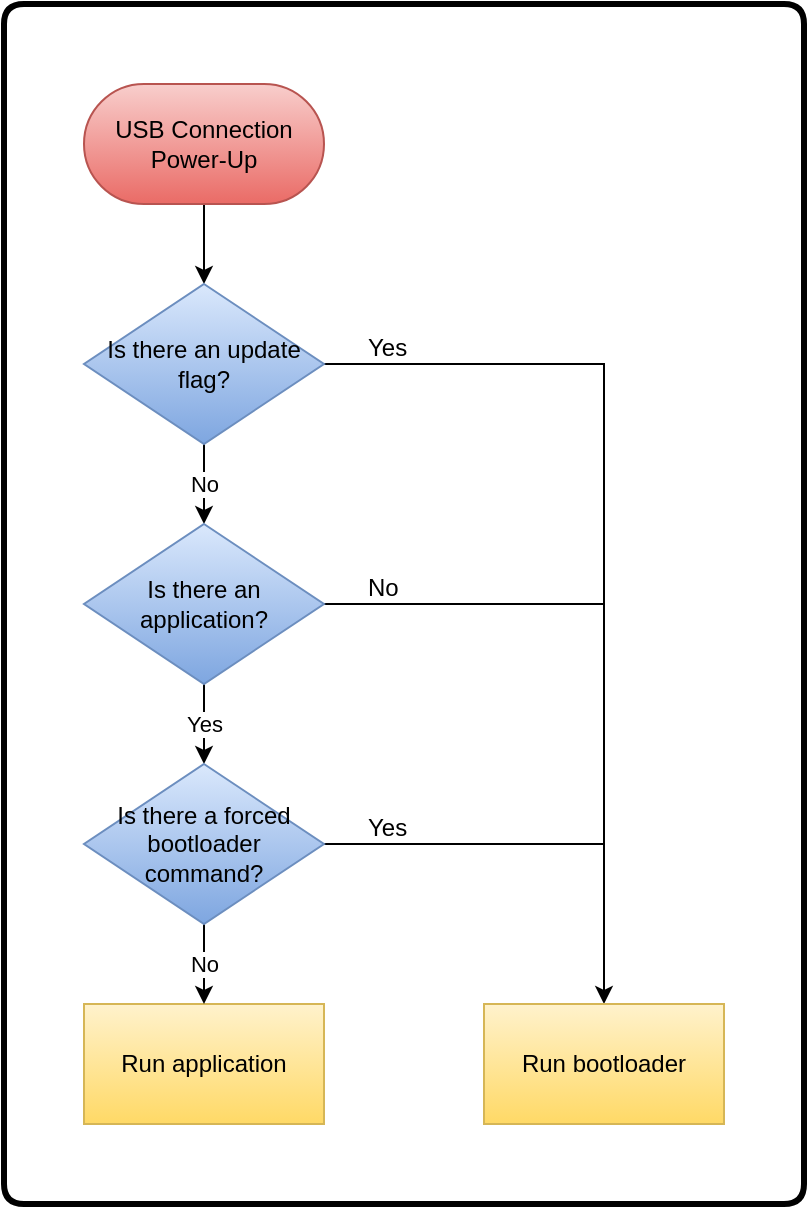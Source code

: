 <mxfile version="11.2.5" type="device" pages="1"><diagram id="-Lz9p9tQ2amKef4FuM88" name="Page-1"><mxGraphModel dx="1086" dy="848" grid="1" gridSize="10" guides="1" tooltips="1" connect="1" arrows="1" fold="1" page="1" pageScale="1" pageWidth="1169" pageHeight="827" math="0" shadow="0"><root><mxCell id="0"/><mxCell id="1" parent="0"/><mxCell id="x1Vugr8FK1-wmunAUZih-5" style="edgeStyle=orthogonalEdgeStyle;rounded=0;orthogonalLoop=1;jettySize=auto;html=1;exitX=0.5;exitY=1;exitDx=0;exitDy=0;entryX=0.5;entryY=0;entryDx=0;entryDy=0;" edge="1" parent="1" source="x1Vugr8FK1-wmunAUZih-1" target="x1Vugr8FK1-wmunAUZih-2"><mxGeometry relative="1" as="geometry"/></mxCell><mxCell id="x1Vugr8FK1-wmunAUZih-1" value="USB Connection Power-Up" style="rounded=1;whiteSpace=wrap;html=1;arcSize=50;gradientColor=#ea6b66;fillColor=#f8cecc;strokeColor=#b85450;" vertex="1" parent="1"><mxGeometry x="120" y="120" width="120" height="60" as="geometry"/></mxCell><mxCell id="x1Vugr8FK1-wmunAUZih-6" value="No" style="edgeStyle=orthogonalEdgeStyle;rounded=0;orthogonalLoop=1;jettySize=auto;html=1;exitX=0.5;exitY=1;exitDx=0;exitDy=0;entryX=0.5;entryY=0;entryDx=0;entryDy=0;" edge="1" parent="1" source="x1Vugr8FK1-wmunAUZih-2" target="x1Vugr8FK1-wmunAUZih-4"><mxGeometry relative="1" as="geometry"/></mxCell><mxCell id="x1Vugr8FK1-wmunAUZih-12" style="edgeStyle=orthogonalEdgeStyle;rounded=0;orthogonalLoop=1;jettySize=auto;html=1;exitX=1;exitY=0.5;exitDx=0;exitDy=0;entryX=0.5;entryY=0;entryDx=0;entryDy=0;" edge="1" parent="1" source="x1Vugr8FK1-wmunAUZih-2" target="x1Vugr8FK1-wmunAUZih-7"><mxGeometry relative="1" as="geometry"/></mxCell><mxCell id="x1Vugr8FK1-wmunAUZih-2" value="Is there an update flag?" style="rhombus;whiteSpace=wrap;html=1;gradientColor=#7ea6e0;fillColor=#dae8fc;strokeColor=#6c8ebf;" vertex="1" parent="1"><mxGeometry x="120" y="220" width="120" height="80" as="geometry"/></mxCell><mxCell id="x1Vugr8FK1-wmunAUZih-10" value="Yes" style="edgeStyle=orthogonalEdgeStyle;rounded=0;orthogonalLoop=1;jettySize=auto;html=1;exitX=0.5;exitY=1;exitDx=0;exitDy=0;entryX=0.5;entryY=0;entryDx=0;entryDy=0;" edge="1" parent="1" source="x1Vugr8FK1-wmunAUZih-4" target="x1Vugr8FK1-wmunAUZih-9"><mxGeometry relative="1" as="geometry"/></mxCell><mxCell id="x1Vugr8FK1-wmunAUZih-13" style="edgeStyle=orthogonalEdgeStyle;rounded=0;orthogonalLoop=1;jettySize=auto;html=1;exitX=1;exitY=0.5;exitDx=0;exitDy=0;endArrow=none;endFill=0;" edge="1" parent="1" source="x1Vugr8FK1-wmunAUZih-4"><mxGeometry relative="1" as="geometry"><mxPoint x="380" y="380" as="targetPoint"/></mxGeometry></mxCell><mxCell id="x1Vugr8FK1-wmunAUZih-4" value="Is there an application?" style="rhombus;whiteSpace=wrap;html=1;gradientColor=#7ea6e0;fillColor=#dae8fc;strokeColor=#6c8ebf;" vertex="1" parent="1"><mxGeometry x="120" y="340" width="120" height="80" as="geometry"/></mxCell><mxCell id="x1Vugr8FK1-wmunAUZih-7" value="Run bootloader" style="rounded=0;whiteSpace=wrap;html=1;gradientColor=#ffd966;fillColor=#fff2cc;strokeColor=#d6b656;" vertex="1" parent="1"><mxGeometry x="320" y="580" width="120" height="60" as="geometry"/></mxCell><mxCell id="x1Vugr8FK1-wmunAUZih-8" value="Run application" style="rounded=0;whiteSpace=wrap;html=1;gradientColor=#ffd966;fillColor=#fff2cc;strokeColor=#d6b656;" vertex="1" parent="1"><mxGeometry x="120" y="580" width="120" height="60" as="geometry"/></mxCell><mxCell id="x1Vugr8FK1-wmunAUZih-11" value="No" style="edgeStyle=orthogonalEdgeStyle;rounded=0;orthogonalLoop=1;jettySize=auto;html=1;exitX=0.5;exitY=1;exitDx=0;exitDy=0;entryX=0.5;entryY=0;entryDx=0;entryDy=0;" edge="1" parent="1" source="x1Vugr8FK1-wmunAUZih-9" target="x1Vugr8FK1-wmunAUZih-8"><mxGeometry relative="1" as="geometry"/></mxCell><mxCell id="x1Vugr8FK1-wmunAUZih-14" style="edgeStyle=orthogonalEdgeStyle;rounded=0;orthogonalLoop=1;jettySize=auto;html=1;exitX=1;exitY=0.5;exitDx=0;exitDy=0;endArrow=none;endFill=0;" edge="1" parent="1" source="x1Vugr8FK1-wmunAUZih-9"><mxGeometry relative="1" as="geometry"><mxPoint x="380" y="500" as="targetPoint"/></mxGeometry></mxCell><mxCell id="x1Vugr8FK1-wmunAUZih-9" value="Is there a forced bootloader command?" style="rhombus;whiteSpace=wrap;html=1;gradientColor=#7ea6e0;fillColor=#dae8fc;strokeColor=#6c8ebf;" vertex="1" parent="1"><mxGeometry x="120" y="460" width="120" height="80" as="geometry"/></mxCell><mxCell id="x1Vugr8FK1-wmunAUZih-15" value="" style="endArrow=none;html=1;strokeWidth=3;" edge="1" parent="1"><mxGeometry width="50" height="50" relative="1" as="geometry"><mxPoint x="80" y="280" as="sourcePoint"/><mxPoint x="80" y="280" as="targetPoint"/><Array as="points"><mxPoint x="80" y="80"/><mxPoint x="480" y="80"/><mxPoint x="480" y="680"/><mxPoint x="80" y="680"/></Array></mxGeometry></mxCell><mxCell id="x1Vugr8FK1-wmunAUZih-17" value="Yes" style="text;html=1;resizable=0;points=[];autosize=1;align=left;verticalAlign=top;spacingTop=-4;" vertex="1" parent="1"><mxGeometry x="260" y="242" width="40" height="20" as="geometry"/></mxCell><mxCell id="x1Vugr8FK1-wmunAUZih-19" value="No" style="text;html=1;resizable=0;points=[];autosize=1;align=left;verticalAlign=top;spacingTop=-4;" vertex="1" parent="1"><mxGeometry x="260" y="362" width="30" height="20" as="geometry"/></mxCell><mxCell id="x1Vugr8FK1-wmunAUZih-20" value="Yes" style="text;html=1;resizable=0;points=[];autosize=1;align=left;verticalAlign=top;spacingTop=-4;" vertex="1" parent="1"><mxGeometry x="260" y="482" width="40" height="20" as="geometry"/></mxCell></root></mxGraphModel></diagram></mxfile>